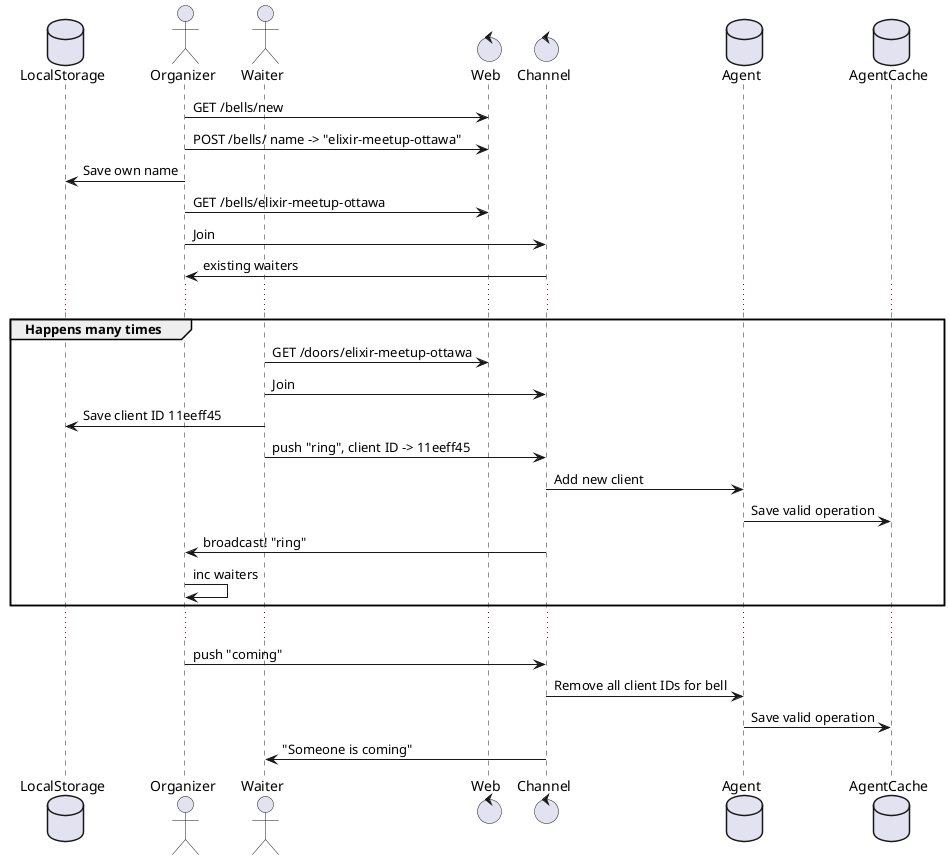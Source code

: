 @startuml
database LocalStorage
actor Organizer
actor Waiter
control Web
control Channel
database Agent
database AgentCache

Organizer -> Web: GET /bells/new
Organizer -> Web: POST /bells/ name -> "elixir-meetup-ottawa"
Organizer -> LocalStorage: Save own name
Organizer -> Web: GET /bells/elixir-meetup-ottawa
Organizer -> Channel: Join
Channel -> Organizer: existing waiters

...

group Happens many times
  Waiter -> Web: GET /doors/elixir-meetup-ottawa
  Waiter -> Channel: Join
  Waiter -> LocalStorage: Save client ID 11eeff45
  Waiter -> Channel: push "ring", client ID -> 11eeff45
  Channel -> Agent: Add new client
  Agent -> AgentCache: Save valid operation

  Channel -> Organizer: broadcast! "ring"
  Organizer -> Organizer: inc waiters
end

...

Organizer -> Channel: push "coming"
Channel -> Agent: Remove all client IDs for bell
Agent -> AgentCache: Save valid operation

Channel -> Waiter: "Someone is coming"
@enduml
